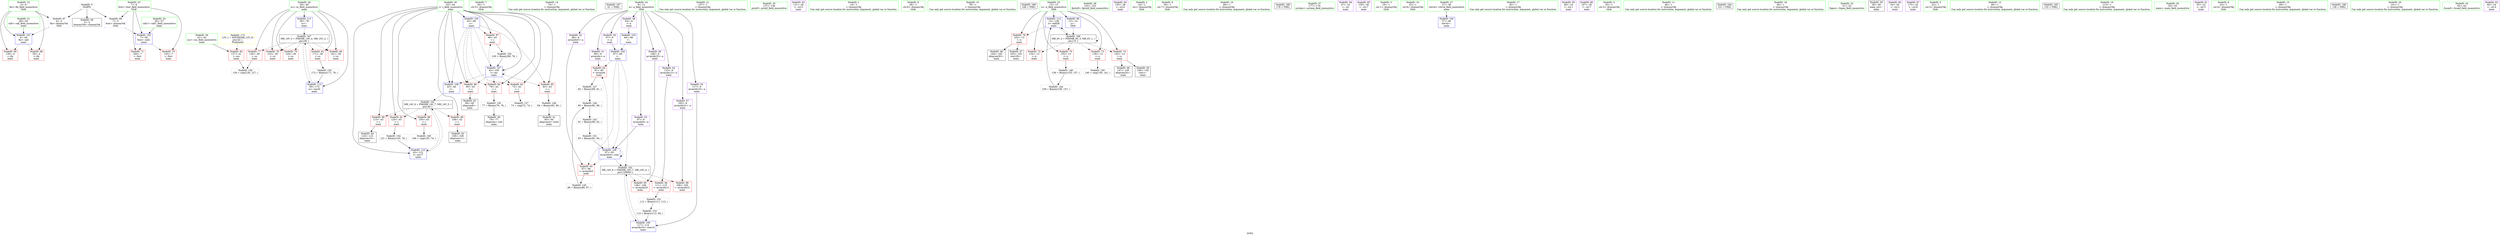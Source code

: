 digraph "SVFG" {
	label="SVFG";

	Node0x563372be4ef0 [shape=record,color=grey,label="{NodeID: 0\nNullPtr}"];
	Node0x563372be4ef0 -> Node0x563372bf9d70[style=solid];
	Node0x563372be4ef0 -> Node0x563372bfa690[style=solid];
	Node0x563372be4ef0 -> Node0x563372bfa790[style=solid];
	Node0x563372c0a7e0 [shape=record,color=yellow,style=double,label="{NodeID: 173\n12V_1 = ENCHI(MR_12V_0)\npts\{42 \}\nFun[main]}"];
	Node0x563372c0a7e0 -> Node0x563372bfd180[style=dashed];
	Node0x563372bfd800 [shape=record,color=red,label="{NodeID: 90\n115\<--43\n\<--i\nmain\n}"];
	Node0x563372bfd800 -> Node0x563372bfa280[style=solid];
	Node0x563372be3cf0 [shape=record,color=green,label="{NodeID: 7\n26\<--1\n.str.5\<--dummyObj\nGlob }"];
	Node0x563372bfa690 [shape=record,color=blue, style = dotted,label="{NodeID: 97\n4\<--3\nfin\<--dummyVal\nGlob }"];
	Node0x563372bfa690 -> Node0x563372bfaa60[style=dashed];
	Node0x563372be4fb0 [shape=record,color=green,label="{NodeID: 14\n74\<--1\n\<--dummyObj\nCan only get source location for instruction, argument, global var or function.}"];
	Node0x563372c11300 [shape=record,color=black,label="{NodeID: 187\n61 = PHI()\n}"];
	Node0x563372bfacd0 [shape=record,color=blue,label="{NodeID: 104\n67\<--69\n\<--\nmain\n}"];
	Node0x563372bfacd0 -> Node0x563372bfd9a0[style=dashed];
	Node0x563372bfacd0 -> Node0x563372bfda70[style=dashed];
	Node0x563372bfacd0 -> Node0x563372bfae70[style=dashed];
	Node0x563372bfacd0 -> Node0x563372c07b40[style=dashed];
	Node0x563372bf8d90 [shape=record,color=green,label="{NodeID: 21\n157\<--1\n\<--dummyObj\nCan only get source location for instruction, argument, global var or function.}"];
	Node0x563372bfb280 [shape=record,color=blue,label="{NodeID: 111\n39\<--78\nss\<--\nmain\n}"];
	Node0x563372bfb280 -> Node0x563372c09440[style=dashed];
	Node0x563372bf9460 [shape=record,color=green,label="{NodeID: 28\n39\<--40\nss\<--ss_field_insensitive\nmain\n}"];
	Node0x563372bf9460 -> Node0x563372bfcd70[style=solid];
	Node0x563372bf9460 -> Node0x563372bfce40[style=solid];
	Node0x563372bf9460 -> Node0x563372bfcf10[style=solid];
	Node0x563372bf9460 -> Node0x563372bfcfe0[style=solid];
	Node0x563372bf9460 -> Node0x563372bfd0b0[style=solid];
	Node0x563372bf9460 -> Node0x563372bfb280[style=solid];
	Node0x563372bf9460 -> Node0x563372bfb420[style=solid];
	Node0x563372bf9a70 [shape=record,color=green,label="{NodeID: 35\n137\<--138\nprintf\<--printf_field_insensitive\n}"];
	Node0x563372bfa0e0 [shape=record,color=black,label="{NodeID: 42\n96\<--95\nidxprom8\<--\nmain\n}"];
	Node0x563372bfb6b0 [shape=record,color=purple,label="{NodeID: 49\n64\<--9\n\<--a\nmain\n}"];
	Node0x563372bfb6b0 -> Node0x563372bfac00[style=solid];
	Node0x563372bfbc60 [shape=record,color=purple,label="{NodeID: 56\n148\<--9\narrayidx25\<--a\nmain\n}"];
	Node0x563372bfbc60 -> Node0x563372bfdc10[style=solid];
	Node0x563372c016b0 [shape=record,color=grey,label="{NodeID: 146\n90 = Binary(82, 88, )\n}"];
	Node0x563372c016b0 -> Node0x563372c01230[style=solid];
	Node0x563372bfc210 [shape=record,color=purple,label="{NodeID: 63\n131\<--26\n\<--.str.5\nmain\n}"];
	Node0x563372c02130 [shape=record,color=grey,label="{NodeID: 153\n114 = Binary(112, 94, )\n}"];
	Node0x563372c02130 -> Node0x563372bfb0e0[style=solid];
	Node0x563372bfc7c0 [shape=record,color=red,label="{NodeID: 70\n143\<--7\n\<--fout\nmain\n}"];
	Node0x563372c02bb0 [shape=record,color=grey,label="{NodeID: 160\n106 = cmp(105, 74, )\n}"];
	Node0x563372bfcd70 [shape=record,color=red,label="{NodeID: 77\n126\<--39\n\<--ss\nmain\n}"];
	Node0x563372bfcd70 -> Node0x563372c028b0[style=solid];
	Node0x563372c09440 [shape=record,color=black,label="{NodeID: 167\nMR_10V_3 = PHI(MR_10V_4, MR_10V_2, )\npts\{40 \}\n}"];
	Node0x563372c09440 -> Node0x563372bfcd70[style=dashed];
	Node0x563372c09440 -> Node0x563372bfce40[style=dashed];
	Node0x563372c09440 -> Node0x563372bfcf10[style=dashed];
	Node0x563372c09440 -> Node0x563372bfcfe0[style=dashed];
	Node0x563372c09440 -> Node0x563372bfd0b0[style=dashed];
	Node0x563372c09440 -> Node0x563372bfb420[style=dashed];
	Node0x563372bfd320 [shape=record,color=red,label="{NodeID: 84\n76\<--43\n\<--i\nmain\n}"];
	Node0x563372bfd320 -> Node0x563372c01cb0[style=solid];
	Node0x563372be3ef0 [shape=record,color=green,label="{NodeID: 1\n14\<--1\n\<--dummyObj\nCan only get source location for instruction, argument, global var or function.}"];
	Node0x563372bfd8d0 [shape=record,color=red,label="{NodeID: 91\n120\<--43\n\<--i\nmain\n}"];
	Node0x563372bfd8d0 -> Node0x563372c022b0[style=solid];
	Node0x563372bf7f10 [shape=record,color=green,label="{NodeID: 8\n28\<--1\n.str.6\<--dummyObj\nGlob }"];
	Node0x563372bfa790 [shape=record,color=blue, style = dotted,label="{NodeID: 98\n7\<--3\nfout\<--dummyVal\nGlob }"];
	Node0x563372bfa790 -> Node0x563372bfab30[style=dashed];
	Node0x563372be50b0 [shape=record,color=green,label="{NodeID: 15\n78\<--1\n\<--dummyObj\nCan only get source location for instruction, argument, global var or function.}"];
	Node0x563372c11800 [shape=record,color=black,label="{NodeID: 188\n168 = PHI()\n}"];
	Node0x563372bfada0 [shape=record,color=blue,label="{NodeID: 105\n43\<--66\ni\<--\nmain\n}"];
	Node0x563372bfada0 -> Node0x563372bfd250[style=dashed];
	Node0x563372bfada0 -> Node0x563372bfd320[style=dashed];
	Node0x563372bfada0 -> Node0x563372bfd3f0[style=dashed];
	Node0x563372bfada0 -> Node0x563372bfd4c0[style=dashed];
	Node0x563372bfada0 -> Node0x563372bfd590[style=dashed];
	Node0x563372bfada0 -> Node0x563372bfaf40[style=dashed];
	Node0x563372bfada0 -> Node0x563372bfb010[style=dashed];
	Node0x563372bf8e90 [shape=record,color=green,label="{NodeID: 22\n4\<--6\nfin\<--fin_field_insensitive\nGlob }"];
	Node0x563372bf8e90 -> Node0x563372bfc620[style=solid];
	Node0x563372bf8e90 -> Node0x563372bfc6f0[style=solid];
	Node0x563372bf8e90 -> Node0x563372bfa690[style=solid];
	Node0x563372bf8e90 -> Node0x563372bfaa60[style=solid];
	Node0x563372bfb350 [shape=record,color=blue,label="{NodeID: 112\n13\<--158\nn\<--add28\nmain\n}"];
	Node0x563372bfb350 -> Node0x563372bfcca0[style=dashed];
	Node0x563372bfb350 -> Node0x563372c08f40[style=dashed];
	Node0x563372bf9530 [shape=record,color=green,label="{NodeID: 29\n41\<--42\nsss\<--sss_field_insensitive\nmain\n}"];
	Node0x563372bf9530 -> Node0x563372bfd180[style=solid];
	Node0x563372bf9b70 [shape=record,color=green,label="{NodeID: 36\n152\<--153\nfprintf\<--fprintf_field_insensitive\n}"];
	Node0x563372bfa1b0 [shape=record,color=black,label="{NodeID: 43\n109\<--108\nidxprom11\<--\nmain\n}"];
	Node0x563372bfb780 [shape=record,color=purple,label="{NodeID: 50\n67\<--9\n\<--a\nmain\n}"];
	Node0x563372bfb780 -> Node0x563372bfacd0[style=solid];
	Node0x563372bfbd30 [shape=record,color=purple,label="{NodeID: 57\n165\<--9\narrayidx31\<--a\nmain\n}"];
	Node0x563372bfbd30 -> Node0x563372bfa5c0[style=solid];
	Node0x563372c01830 [shape=record,color=grey,label="{NodeID: 147\n82 = Binary(69, 81, )\n}"];
	Node0x563372c01830 -> Node0x563372c016b0[style=solid];
	Node0x563372bfc2e0 [shape=record,color=purple,label="{NodeID: 64\n135\<--28\n\<--.str.6\nmain\n}"];
	Node0x563372c022b0 [shape=record,color=grey,label="{NodeID: 154\n121 = Binary(120, 78, )\n}"];
	Node0x563372c022b0 -> Node0x563372bfb1b0[style=solid];
	Node0x563372bfc890 [shape=record,color=red,label="{NodeID: 71\n160\<--7\n\<--fout\nmain\n}"];
	Node0x563372c07640 [shape=record,color=black,label="{NodeID: 161\nMR_14V_6 = PHI(MR_14V_7, MR_14V_5, )\npts\{44 \}\n}"];
	Node0x563372c07640 -> Node0x563372bfd660[style=dashed];
	Node0x563372c07640 -> Node0x563372bfd730[style=dashed];
	Node0x563372c07640 -> Node0x563372bfd800[style=dashed];
	Node0x563372c07640 -> Node0x563372bfd8d0[style=dashed];
	Node0x563372c07640 -> Node0x563372bfb1b0[style=dashed];
	Node0x563372bfce40 [shape=record,color=red,label="{NodeID: 78\n133\<--39\n\<--ss\nmain\n}"];
	Node0x563372bfd3f0 [shape=record,color=red,label="{NodeID: 85\n83\<--43\n\<--i\nmain\n}"];
	Node0x563372bfd3f0 -> Node0x563372c01b30[style=solid];
	Node0x563372bf7bd0 [shape=record,color=green,label="{NodeID: 2\n16\<--1\n.str\<--dummyObj\nGlob }"];
	Node0x563372bfd9a0 [shape=record,color=red,label="{NodeID: 92\n81\<--80\n\<--arrayidx\nmain\n}"];
	Node0x563372bfd9a0 -> Node0x563372c01830[style=solid];
	Node0x563372bf7fa0 [shape=record,color=green,label="{NodeID: 9\n30\<--1\n.str.7\<--dummyObj\nGlob }"];
	Node0x563372bfa890 [shape=record,color=blue,label="{NodeID: 99\n13\<--14\nn\<--\nGlob }"];
	Node0x563372bfa890 -> Node0x563372c08f40[style=dashed];
	Node0x563372bf8900 [shape=record,color=green,label="{NodeID: 16\n89\<--1\n\<--dummyObj\nCan only get source location for instruction, argument, global var or function.}"];
	Node0x563372c11900 [shape=record,color=black,label="{NodeID: 189\n176 = PHI()\n}"];
	Node0x563372bfae70 [shape=record,color=blue,label="{NodeID: 106\n97\<--93\narrayidx9\<--rem\nmain\n}"];
	Node0x563372bfae70 -> Node0x563372bfd9a0[style=dashed];
	Node0x563372bfae70 -> Node0x563372bfda70[style=dashed];
	Node0x563372bfae70 -> Node0x563372bfae70[style=dashed];
	Node0x563372bfae70 -> Node0x563372c07b40[style=dashed];
	Node0x563372bf8f90 [shape=record,color=green,label="{NodeID: 23\n7\<--8\nfout\<--fout_field_insensitive\nGlob }"];
	Node0x563372bf8f90 -> Node0x563372bfc7c0[style=solid];
	Node0x563372bf8f90 -> Node0x563372bfc890[style=solid];
	Node0x563372bf8f90 -> Node0x563372bfa790[style=solid];
	Node0x563372bf8f90 -> Node0x563372bfab30[style=solid];
	Node0x563372bfb420 [shape=record,color=blue,label="{NodeID: 113\n39\<--172\nss\<--inc34\nmain\n}"];
	Node0x563372bfb420 -> Node0x563372c09440[style=dashed];
	Node0x563372bf9600 [shape=record,color=green,label="{NodeID: 30\n43\<--44\ni\<--i_field_insensitive\nmain\n}"];
	Node0x563372bf9600 -> Node0x563372bfd250[style=solid];
	Node0x563372bf9600 -> Node0x563372bfd320[style=solid];
	Node0x563372bf9600 -> Node0x563372bfd3f0[style=solid];
	Node0x563372bf9600 -> Node0x563372bfd4c0[style=solid];
	Node0x563372bf9600 -> Node0x563372bfd590[style=solid];
	Node0x563372bf9600 -> Node0x563372bfd660[style=solid];
	Node0x563372bf9600 -> Node0x563372bfd730[style=solid];
	Node0x563372bf9600 -> Node0x563372bfd800[style=solid];
	Node0x563372bf9600 -> Node0x563372bfd8d0[style=solid];
	Node0x563372bf9600 -> Node0x563372bfada0[style=solid];
	Node0x563372bf9600 -> Node0x563372bfaf40[style=solid];
	Node0x563372bf9600 -> Node0x563372bfb010[style=solid];
	Node0x563372bf9600 -> Node0x563372bfb1b0[style=solid];
	Node0x563372bf9c70 [shape=record,color=green,label="{NodeID: 37\n177\<--178\nsystem\<--system_field_insensitive\n}"];
	Node0x563372bfa280 [shape=record,color=black,label="{NodeID: 44\n116\<--115\nidxprom15\<--\nmain\n}"];
	Node0x563372bfb850 [shape=record,color=purple,label="{NodeID: 51\n80\<--9\narrayidx\<--a\nmain\n}"];
	Node0x563372bfb850 -> Node0x563372bfd9a0[style=solid];
	Node0x563372bfbe00 [shape=record,color=purple,label="{NodeID: 58\n47\<--16\n\<--.str\nmain\n}"];
	Node0x563372c019b0 [shape=record,color=grey,label="{NodeID: 148\n156 = Binary(155, 157, )\n}"];
	Node0x563372c019b0 -> Node0x563372c013b0[style=solid];
	Node0x563372bfc3b0 [shape=record,color=purple,label="{NodeID: 65\n150\<--30\n\<--.str.7\nmain\n}"];
	Node0x563372c02430 [shape=record,color=grey,label="{NodeID: 155\n172 = Binary(171, 78, )\n}"];
	Node0x563372c02430 -> Node0x563372bfb420[style=solid];
	Node0x563372bfc960 [shape=record,color=red,label="{NodeID: 72\n134\<--13\n\<--n\nmain\n}"];
	Node0x563372c07b40 [shape=record,color=black,label="{NodeID: 162\nMR_16V_6 = PHI(MR_16V_7, MR_16V_4, )\npts\{120000 \}\n}"];
	Node0x563372c07b40 -> Node0x563372bfdb40[style=dashed];
	Node0x563372c07b40 -> Node0x563372bfdc10[style=dashed];
	Node0x563372c07b40 -> Node0x563372bfa5c0[style=dashed];
	Node0x563372c07b40 -> Node0x563372bfb0e0[style=dashed];
	Node0x563372bfcf10 [shape=record,color=red,label="{NodeID: 79\n144\<--39\n\<--ss\nmain\n}"];
	Node0x563372bfd4c0 [shape=record,color=red,label="{NodeID: 86\n95\<--43\n\<--i\nmain\n}"];
	Node0x563372bfd4c0 -> Node0x563372bfa0e0[style=solid];
	Node0x563372bf7c60 [shape=record,color=green,label="{NodeID: 3\n18\<--1\n.str.1\<--dummyObj\nGlob }"];
	Node0x563372bfda70 [shape=record,color=red,label="{NodeID: 93\n87\<--86\n\<--arrayidx5\nmain\n}"];
	Node0x563372bfda70 -> Node0x563372c01530[style=solid];
	Node0x563372bf8070 [shape=record,color=green,label="{NodeID: 10\n32\<--1\n.str.8\<--dummyObj\nGlob }"];
	Node0x563372bfa990 [shape=record,color=blue,label="{NodeID: 100\n37\<--46\nretval\<--\nmain\n}"];
	Node0x563372bf8990 [shape=record,color=green,label="{NodeID: 17\n92\<--1\n\<--dummyObj\nCan only get source location for instruction, argument, global var or function.}"];
	Node0x563372bfaf40 [shape=record,color=blue,label="{NodeID: 107\n43\<--100\ni\<--inc\nmain\n}"];
	Node0x563372bfaf40 -> Node0x563372bfd250[style=dashed];
	Node0x563372bfaf40 -> Node0x563372bfd320[style=dashed];
	Node0x563372bfaf40 -> Node0x563372bfd3f0[style=dashed];
	Node0x563372bfaf40 -> Node0x563372bfd4c0[style=dashed];
	Node0x563372bfaf40 -> Node0x563372bfd590[style=dashed];
	Node0x563372bfaf40 -> Node0x563372bfaf40[style=dashed];
	Node0x563372bfaf40 -> Node0x563372bfb010[style=dashed];
	Node0x563372bf9090 [shape=record,color=green,label="{NodeID: 24\n9\<--12\na\<--a_field_insensitive\nGlob }"];
	Node0x563372bf9090 -> Node0x563372bfb6b0[style=solid];
	Node0x563372bf9090 -> Node0x563372bfb780[style=solid];
	Node0x563372bf9090 -> Node0x563372bfb850[style=solid];
	Node0x563372bf9090 -> Node0x563372bfb920[style=solid];
	Node0x563372bf9090 -> Node0x563372bfb9f0[style=solid];
	Node0x563372bf9090 -> Node0x563372bfbac0[style=solid];
	Node0x563372bf9090 -> Node0x563372bfbb90[style=solid];
	Node0x563372bf9090 -> Node0x563372bfbc60[style=solid];
	Node0x563372bf9090 -> Node0x563372bfbd30[style=solid];
	Node0x563372bf96d0 [shape=record,color=green,label="{NodeID: 31\n49\<--50\ncall\<--call_field_insensitive\nmain\n}"];
	Node0x563372bf96d0 -> Node0x563372bfaa60[style=solid];
	Node0x563372bf9d70 [shape=record,color=black,label="{NodeID: 38\n2\<--3\ndummyVal\<--dummyVal\n}"];
	Node0x563372bfa350 [shape=record,color=black,label="{NodeID: 45\n146\<--145\nconv\<--\nmain\n}"];
	Node0x563372bfb920 [shape=record,color=purple,label="{NodeID: 52\n86\<--9\narrayidx5\<--a\nmain\n}"];
	Node0x563372bfb920 -> Node0x563372bfda70[style=solid];
	Node0x563372bfbed0 [shape=record,color=purple,label="{NodeID: 59\n48\<--18\n\<--.str.1\nmain\n}"];
	Node0x563372c01b30 [shape=record,color=grey,label="{NodeID: 149\n84 = Binary(83, 66, )\n}"];
	Node0x563372c01b30 -> Node0x563372bfa010[style=solid];
	Node0x563372bfc480 [shape=record,color=purple,label="{NodeID: 66\n167\<--30\n\<--.str.7\nmain\n}"];
	Node0x563372c025b0 [shape=record,color=grey,label="{NodeID: 156\n100 = Binary(99, 78, )\n}"];
	Node0x563372c025b0 -> Node0x563372bfaf40[style=solid];
	Node0x563372bfca30 [shape=record,color=red,label="{NodeID: 73\n139\<--13\n\<--n\nmain\n}"];
	Node0x563372bfca30 -> Node0x563372c02a30[style=solid];
	Node0x563372bfcfe0 [shape=record,color=red,label="{NodeID: 80\n161\<--39\n\<--ss\nmain\n}"];
	Node0x563372bfd590 [shape=record,color=red,label="{NodeID: 87\n99\<--43\n\<--i\nmain\n}"];
	Node0x563372bfd590 -> Node0x563372c025b0[style=solid];
	Node0x563372be5240 [shape=record,color=green,label="{NodeID: 4\n20\<--1\n.str.2\<--dummyObj\nGlob }"];
	Node0x563372bfdb40 [shape=record,color=red,label="{NodeID: 94\n111\<--110\n\<--arrayidx12\nmain\n}"];
	Node0x563372bfdb40 -> Node0x563372c01fb0[style=solid];
	Node0x563372be42e0 [shape=record,color=green,label="{NodeID: 11\n46\<--1\n\<--dummyObj\nCan only get source location for instruction, argument, global var or function.}"];
	Node0x563372c11000 [shape=record,color=black,label="{NodeID: 184\n151 = PHI()\n}"];
	Node0x563372bfaa60 [shape=record,color=blue,label="{NodeID: 101\n4\<--49\nfin\<--call\nmain\n}"];
	Node0x563372bfaa60 -> Node0x563372bfc620[style=dashed];
	Node0x563372bfaa60 -> Node0x563372bfc6f0[style=dashed];
	Node0x563372bf8a90 [shape=record,color=green,label="{NodeID: 18\n94\<--1\n\<--dummyObj\nCan only get source location for instruction, argument, global var or function.}"];
	Node0x563372bfb010 [shape=record,color=blue,label="{NodeID: 108\n43\<--46\ni\<--\nmain\n}"];
	Node0x563372bfb010 -> Node0x563372c07640[style=dashed];
	Node0x563372bf9190 [shape=record,color=green,label="{NodeID: 25\n13\<--15\nn\<--n_field_insensitive\nGlob }"];
	Node0x563372bf9190 -> Node0x563372bfc960[style=solid];
	Node0x563372bf9190 -> Node0x563372bfca30[style=solid];
	Node0x563372bf9190 -> Node0x563372bfcb00[style=solid];
	Node0x563372bf9190 -> Node0x563372bfcbd0[style=solid];
	Node0x563372bf9190 -> Node0x563372bfcca0[style=solid];
	Node0x563372bf9190 -> Node0x563372bfa890[style=solid];
	Node0x563372bf9190 -> Node0x563372bfb350[style=solid];
	Node0x563372bf97a0 [shape=record,color=green,label="{NodeID: 32\n51\<--52\nfopen\<--fopen_field_insensitive\n}"];
	Node0x563372bf9e70 [shape=record,color=black,label="{NodeID: 39\n36\<--46\nmain_ret\<--\nmain\n}"];
	Node0x563372bfa420 [shape=record,color=black,label="{NodeID: 46\n147\<--145\nidxprom24\<--\nmain\n}"];
	Node0x563372bfb9f0 [shape=record,color=purple,label="{NodeID: 53\n97\<--9\narrayidx9\<--a\nmain\n}"];
	Node0x563372bfb9f0 -> Node0x563372bfae70[style=solid];
	Node0x563372c01230 [shape=record,color=grey,label="{NodeID: 143\n91 = Binary(90, 92, )\n}"];
	Node0x563372c01230 -> Node0x563372c01e30[style=solid];
	Node0x563372bfbfa0 [shape=record,color=purple,label="{NodeID: 60\n54\<--20\n\<--.str.2\nmain\n}"];
	Node0x563372c01cb0 [shape=record,color=grey,label="{NodeID: 150\n77 = Binary(76, 78, )\n}"];
	Node0x563372c01cb0 -> Node0x563372bf9f40[style=solid];
	Node0x563372bfc550 [shape=record,color=purple,label="{NodeID: 67\n175\<--32\n\<--.str.8\nmain\n}"];
	Node0x563372c02730 [shape=record,color=grey,label="{NodeID: 157\n73 = cmp(72, 74, )\n}"];
	Node0x563372bfcb00 [shape=record,color=red,label="{NodeID: 74\n145\<--13\n\<--n\nmain\n}"];
	Node0x563372bfcb00 -> Node0x563372bfa350[style=solid];
	Node0x563372bfcb00 -> Node0x563372bfa420[style=solid];
	Node0x563372bfd0b0 [shape=record,color=red,label="{NodeID: 81\n171\<--39\n\<--ss\nmain\n}"];
	Node0x563372bfd0b0 -> Node0x563372c02430[style=solid];
	Node0x563372bfd660 [shape=record,color=red,label="{NodeID: 88\n105\<--43\n\<--i\nmain\n}"];
	Node0x563372bfd660 -> Node0x563372c02bb0[style=solid];
	Node0x563372be52d0 [shape=record,color=green,label="{NodeID: 5\n22\<--1\n.str.3\<--dummyObj\nGlob }"];
	Node0x563372bfdc10 [shape=record,color=red,label="{NodeID: 95\n149\<--148\n\<--arrayidx25\nmain\n}"];
	Node0x563372be43b0 [shape=record,color=green,label="{NodeID: 12\n66\<--1\n\<--dummyObj\nCan only get source location for instruction, argument, global var or function.}"];
	Node0x563372c11100 [shape=record,color=black,label="{NodeID: 185\n132 = PHI()\n}"];
	Node0x563372bfab30 [shape=record,color=blue,label="{NodeID: 102\n7\<--56\nfout\<--call1\nmain\n}"];
	Node0x563372bfab30 -> Node0x563372bfc7c0[style=dashed];
	Node0x563372bfab30 -> Node0x563372bfc890[style=dashed];
	Node0x563372bf8b90 [shape=record,color=green,label="{NodeID: 19\n113\<--1\n\<--dummyObj\nCan only get source location for instruction, argument, global var or function.}"];
	Node0x563372bfb0e0 [shape=record,color=blue,label="{NodeID: 109\n117\<--114\narrayidx16\<--rem14\nmain\n}"];
	Node0x563372bfb0e0 -> Node0x563372c07b40[style=dashed];
	Node0x563372bf9290 [shape=record,color=green,label="{NodeID: 26\n34\<--35\nmain\<--main_field_insensitive\n}"];
	Node0x563372bf98a0 [shape=record,color=green,label="{NodeID: 33\n56\<--57\ncall1\<--call1_field_insensitive\nmain\n}"];
	Node0x563372bf98a0 -> Node0x563372bfab30[style=solid];
	Node0x563372bf9f40 [shape=record,color=black,label="{NodeID: 40\n79\<--77\nidxprom\<--sub\nmain\n}"];
	Node0x563372bfa4f0 [shape=record,color=black,label="{NodeID: 47\n163\<--162\nconv29\<--\nmain\n}"];
	Node0x563372bfbac0 [shape=record,color=purple,label="{NodeID: 54\n110\<--9\narrayidx12\<--a\nmain\n}"];
	Node0x563372bfbac0 -> Node0x563372bfdb40[style=solid];
	Node0x563372c013b0 [shape=record,color=grey,label="{NodeID: 144\n158 = Binary(156, 157, )\n}"];
	Node0x563372c013b0 -> Node0x563372bfb350[style=solid];
	Node0x563372bfc070 [shape=record,color=purple,label="{NodeID: 61\n55\<--22\n\<--.str.3\nmain\n}"];
	Node0x563372c01e30 [shape=record,color=grey,label="{NodeID: 151\n93 = Binary(91, 94, )\n}"];
	Node0x563372c01e30 -> Node0x563372bfae70[style=solid];
	Node0x563372bfc620 [shape=record,color=red,label="{NodeID: 68\n59\<--4\n\<--fin\nmain\n}"];
	Node0x563372c028b0 [shape=record,color=grey,label="{NodeID: 158\n128 = cmp(126, 127, )\n}"];
	Node0x563372bfcbd0 [shape=record,color=red,label="{NodeID: 75\n155\<--13\n\<--n\nmain\n}"];
	Node0x563372bfcbd0 -> Node0x563372c019b0[style=solid];
	Node0x563372bfd180 [shape=record,color=red,label="{NodeID: 82\n127\<--41\n\<--sss\nmain\n}"];
	Node0x563372bfd180 -> Node0x563372c028b0[style=solid];
	Node0x563372bfd730 [shape=record,color=red,label="{NodeID: 89\n108\<--43\n\<--i\nmain\n}"];
	Node0x563372bfd730 -> Node0x563372bfa1b0[style=solid];
	Node0x563372be3c60 [shape=record,color=green,label="{NodeID: 6\n24\<--1\n.str.4\<--dummyObj\nGlob }"];
	Node0x563372bfa5c0 [shape=record,color=red,label="{NodeID: 96\n166\<--165\n\<--arrayidx31\nmain\n}"];
	Node0x563372be44b0 [shape=record,color=green,label="{NodeID: 13\n69\<--1\n\<--dummyObj\nCan only get source location for instruction, argument, global var or function.}"];
	Node0x563372c11200 [shape=record,color=black,label="{NodeID: 186\n136 = PHI()\n}"];
	Node0x563372bfac00 [shape=record,color=blue,label="{NodeID: 103\n64\<--66\n\<--\nmain\n}"];
	Node0x563372bfac00 -> Node0x563372bfacd0[style=dashed];
	Node0x563372bf8c90 [shape=record,color=green,label="{NodeID: 20\n141\<--1\n\<--dummyObj\nCan only get source location for instruction, argument, global var or function.}"];
	Node0x563372bfb1b0 [shape=record,color=blue,label="{NodeID: 110\n43\<--121\ni\<--inc17\nmain\n}"];
	Node0x563372bfb1b0 -> Node0x563372c07640[style=dashed];
	Node0x563372bf9390 [shape=record,color=green,label="{NodeID: 27\n37\<--38\nretval\<--retval_field_insensitive\nmain\n}"];
	Node0x563372bf9390 -> Node0x563372bfa990[style=solid];
	Node0x563372bf9970 [shape=record,color=green,label="{NodeID: 34\n62\<--63\nfscanf\<--fscanf_field_insensitive\n}"];
	Node0x563372bfa010 [shape=record,color=black,label="{NodeID: 41\n85\<--84\nidxprom4\<--sub3\nmain\n}"];
	Node0x563372bfb5e0 [shape=record,color=black,label="{NodeID: 48\n164\<--162\nidxprom30\<--\nmain\n}"];
	Node0x563372bfbb90 [shape=record,color=purple,label="{NodeID: 55\n117\<--9\narrayidx16\<--a\nmain\n}"];
	Node0x563372bfbb90 -> Node0x563372bfb0e0[style=solid];
	Node0x563372c01530 [shape=record,color=grey,label="{NodeID: 145\n88 = Binary(89, 87, )\n}"];
	Node0x563372c01530 -> Node0x563372c016b0[style=solid];
	Node0x563372bfc140 [shape=record,color=purple,label="{NodeID: 62\n60\<--24\n\<--.str.4\nmain\n}"];
	Node0x563372c01fb0 [shape=record,color=grey,label="{NodeID: 152\n112 = Binary(111, 113, )\n}"];
	Node0x563372c01fb0 -> Node0x563372c02130[style=solid];
	Node0x563372bfc6f0 [shape=record,color=red,label="{NodeID: 69\n130\<--4\n\<--fin\nmain\n}"];
	Node0x563372c02a30 [shape=record,color=grey,label="{NodeID: 159\n140 = cmp(139, 141, )\n}"];
	Node0x563372bfcca0 [shape=record,color=red,label="{NodeID: 76\n162\<--13\n\<--n\nmain\n}"];
	Node0x563372bfcca0 -> Node0x563372bfa4f0[style=solid];
	Node0x563372bfcca0 -> Node0x563372bfb5e0[style=solid];
	Node0x563372c08f40 [shape=record,color=black,label="{NodeID: 166\nMR_6V_2 = PHI(MR_6V_3, MR_6V_1, )\npts\{15 \}\n}"];
	Node0x563372c08f40 -> Node0x563372bfc960[style=dashed];
	Node0x563372c08f40 -> Node0x563372bfca30[style=dashed];
	Node0x563372c08f40 -> Node0x563372bfcb00[style=dashed];
	Node0x563372c08f40 -> Node0x563372bfcbd0[style=dashed];
	Node0x563372c08f40 -> Node0x563372bfb350[style=dashed];
	Node0x563372c08f40 -> Node0x563372c08f40[style=dashed];
	Node0x563372bfd250 [shape=record,color=red,label="{NodeID: 83\n72\<--43\n\<--i\nmain\n}"];
	Node0x563372bfd250 -> Node0x563372c02730[style=solid];
}
